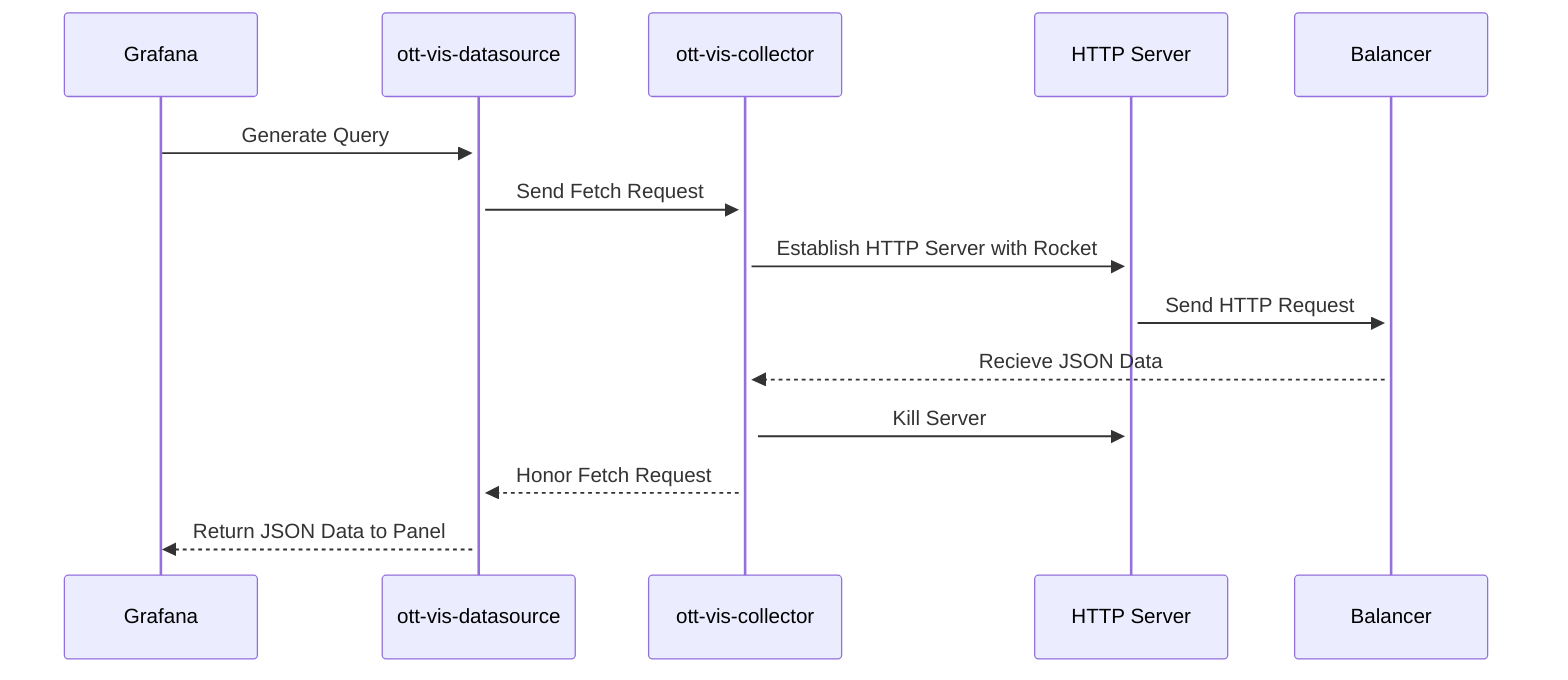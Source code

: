 sequenceDiagram
    Grafana->>+ott-vis-datasource: Generate Query
    ott-vis-datasource->>+ott-vis-collector: Send Fetch Request
    ott-vis-collector->>+HTTP Server: Establish HTTP Server with Rocket
    HTTP Server->>+Balancer: Send HTTP Request
    Balancer-->>+ott-vis-collector: Recieve JSON Data
    ott-vis-collector->>+HTTP Server: Kill Server
    ott-vis-collector-->>+ott-vis-datasource: Honor Fetch Request
    ott-vis-datasource-->>Grafana: Return JSON Data to Panel